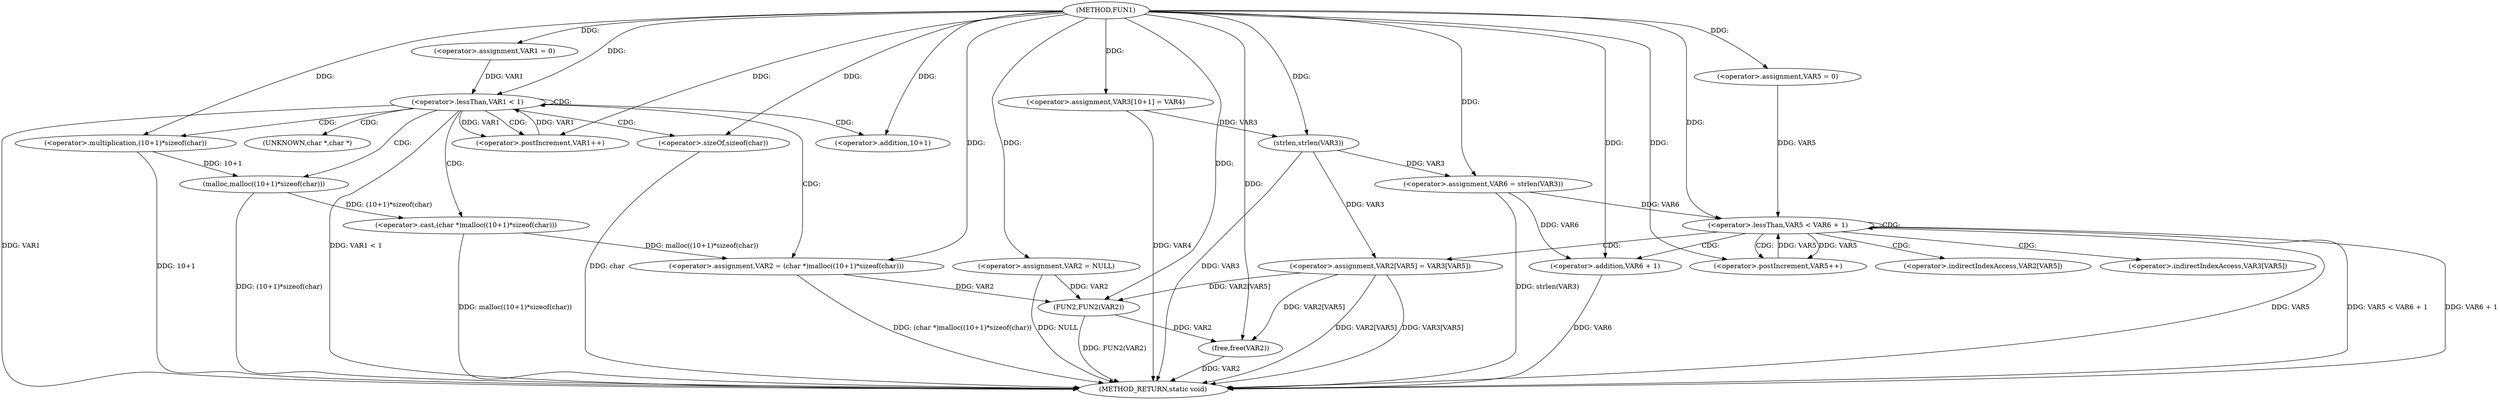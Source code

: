 digraph FUN1 {  
"1000100" [label = "(METHOD,FUN1)" ]
"1000162" [label = "(METHOD_RETURN,static void)" ]
"1000104" [label = "(<operator>.assignment,VAR2 = NULL)" ]
"1000108" [label = "(<operator>.assignment,VAR1 = 0)" ]
"1000111" [label = "(<operator>.lessThan,VAR1 < 1)" ]
"1000114" [label = "(<operator>.postIncrement,VAR1++)" ]
"1000117" [label = "(<operator>.assignment,VAR2 = (char *)malloc((10+1)*sizeof(char)))" ]
"1000119" [label = "(<operator>.cast,(char *)malloc((10+1)*sizeof(char)))" ]
"1000121" [label = "(malloc,malloc((10+1)*sizeof(char)))" ]
"1000122" [label = "(<operator>.multiplication,(10+1)*sizeof(char))" ]
"1000123" [label = "(<operator>.addition,10+1)" ]
"1000126" [label = "(<operator>.sizeOf,sizeof(char))" ]
"1000130" [label = "(<operator>.assignment,VAR3[10+1] = VAR4)" ]
"1000135" [label = "(<operator>.assignment,VAR6 = strlen(VAR3))" ]
"1000137" [label = "(strlen,strlen(VAR3))" ]
"1000140" [label = "(<operator>.assignment,VAR5 = 0)" ]
"1000143" [label = "(<operator>.lessThan,VAR5 < VAR6 + 1)" ]
"1000145" [label = "(<operator>.addition,VAR6 + 1)" ]
"1000148" [label = "(<operator>.postIncrement,VAR5++)" ]
"1000151" [label = "(<operator>.assignment,VAR2[VAR5] = VAR3[VAR5])" ]
"1000158" [label = "(FUN2,FUN2(VAR2))" ]
"1000160" [label = "(free,free(VAR2))" ]
"1000120" [label = "(UNKNOWN,char *,char *)" ]
"1000152" [label = "(<operator>.indirectIndexAccess,VAR2[VAR5])" ]
"1000155" [label = "(<operator>.indirectIndexAccess,VAR3[VAR5])" ]
  "1000119" -> "1000162"  [ label = "DDG: malloc((10+1)*sizeof(char))"] 
  "1000126" -> "1000162"  [ label = "DDG: char"] 
  "1000111" -> "1000162"  [ label = "DDG: VAR1"] 
  "1000137" -> "1000162"  [ label = "DDG: VAR3"] 
  "1000117" -> "1000162"  [ label = "DDG: (char *)malloc((10+1)*sizeof(char))"] 
  "1000145" -> "1000162"  [ label = "DDG: VAR6"] 
  "1000122" -> "1000162"  [ label = "DDG: 10+1"] 
  "1000130" -> "1000162"  [ label = "DDG: VAR4"] 
  "1000151" -> "1000162"  [ label = "DDG: VAR2[VAR5]"] 
  "1000151" -> "1000162"  [ label = "DDG: VAR3[VAR5]"] 
  "1000158" -> "1000162"  [ label = "DDG: FUN2(VAR2)"] 
  "1000143" -> "1000162"  [ label = "DDG: VAR5"] 
  "1000143" -> "1000162"  [ label = "DDG: VAR5 < VAR6 + 1"] 
  "1000121" -> "1000162"  [ label = "DDG: (10+1)*sizeof(char)"] 
  "1000143" -> "1000162"  [ label = "DDG: VAR6 + 1"] 
  "1000111" -> "1000162"  [ label = "DDG: VAR1 < 1"] 
  "1000160" -> "1000162"  [ label = "DDG: VAR2"] 
  "1000135" -> "1000162"  [ label = "DDG: strlen(VAR3)"] 
  "1000104" -> "1000162"  [ label = "DDG: NULL"] 
  "1000100" -> "1000104"  [ label = "DDG: "] 
  "1000100" -> "1000108"  [ label = "DDG: "] 
  "1000114" -> "1000111"  [ label = "DDG: VAR1"] 
  "1000108" -> "1000111"  [ label = "DDG: VAR1"] 
  "1000100" -> "1000111"  [ label = "DDG: "] 
  "1000111" -> "1000114"  [ label = "DDG: VAR1"] 
  "1000100" -> "1000114"  [ label = "DDG: "] 
  "1000119" -> "1000117"  [ label = "DDG: malloc((10+1)*sizeof(char))"] 
  "1000100" -> "1000117"  [ label = "DDG: "] 
  "1000121" -> "1000119"  [ label = "DDG: (10+1)*sizeof(char)"] 
  "1000122" -> "1000121"  [ label = "DDG: 10+1"] 
  "1000100" -> "1000122"  [ label = "DDG: "] 
  "1000100" -> "1000123"  [ label = "DDG: "] 
  "1000100" -> "1000126"  [ label = "DDG: "] 
  "1000100" -> "1000130"  [ label = "DDG: "] 
  "1000137" -> "1000135"  [ label = "DDG: VAR3"] 
  "1000100" -> "1000135"  [ label = "DDG: "] 
  "1000130" -> "1000137"  [ label = "DDG: VAR3"] 
  "1000100" -> "1000137"  [ label = "DDG: "] 
  "1000100" -> "1000140"  [ label = "DDG: "] 
  "1000140" -> "1000143"  [ label = "DDG: VAR5"] 
  "1000148" -> "1000143"  [ label = "DDG: VAR5"] 
  "1000100" -> "1000143"  [ label = "DDG: "] 
  "1000135" -> "1000143"  [ label = "DDG: VAR6"] 
  "1000135" -> "1000145"  [ label = "DDG: VAR6"] 
  "1000100" -> "1000145"  [ label = "DDG: "] 
  "1000143" -> "1000148"  [ label = "DDG: VAR5"] 
  "1000100" -> "1000148"  [ label = "DDG: "] 
  "1000137" -> "1000151"  [ label = "DDG: VAR3"] 
  "1000104" -> "1000158"  [ label = "DDG: VAR2"] 
  "1000151" -> "1000158"  [ label = "DDG: VAR2[VAR5]"] 
  "1000117" -> "1000158"  [ label = "DDG: VAR2"] 
  "1000100" -> "1000158"  [ label = "DDG: "] 
  "1000158" -> "1000160"  [ label = "DDG: VAR2"] 
  "1000151" -> "1000160"  [ label = "DDG: VAR2[VAR5]"] 
  "1000100" -> "1000160"  [ label = "DDG: "] 
  "1000111" -> "1000121"  [ label = "CDG: "] 
  "1000111" -> "1000120"  [ label = "CDG: "] 
  "1000111" -> "1000117"  [ label = "CDG: "] 
  "1000111" -> "1000111"  [ label = "CDG: "] 
  "1000111" -> "1000126"  [ label = "CDG: "] 
  "1000111" -> "1000123"  [ label = "CDG: "] 
  "1000111" -> "1000119"  [ label = "CDG: "] 
  "1000111" -> "1000114"  [ label = "CDG: "] 
  "1000111" -> "1000122"  [ label = "CDG: "] 
  "1000143" -> "1000143"  [ label = "CDG: "] 
  "1000143" -> "1000155"  [ label = "CDG: "] 
  "1000143" -> "1000151"  [ label = "CDG: "] 
  "1000143" -> "1000145"  [ label = "CDG: "] 
  "1000143" -> "1000152"  [ label = "CDG: "] 
  "1000143" -> "1000148"  [ label = "CDG: "] 
}
